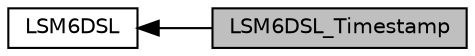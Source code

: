 digraph "LSM6DSL_Timestamp"
{
  edge [fontname="Helvetica",fontsize="10",labelfontname="Helvetica",labelfontsize="10"];
  node [fontname="Helvetica",fontsize="10",shape=box];
  rankdir=LR;
  Node2 [label="LSM6DSL",height=0.2,width=0.4,color="black", fillcolor="white", style="filled",URL="$group___l_s_m6_d_s_l.html",tooltip="This file provides a set of functions needed to drive the lsm6dsl enanced inertial module."];
  Node1 [label="LSM6DSL_Timestamp",height=0.2,width=0.4,color="black", fillcolor="grey75", style="filled", fontcolor="black",tooltip="This section groups all the functions that manage the timestamp generation."];
  Node2->Node1 [shape=plaintext, dir="back", style="solid"];
}
